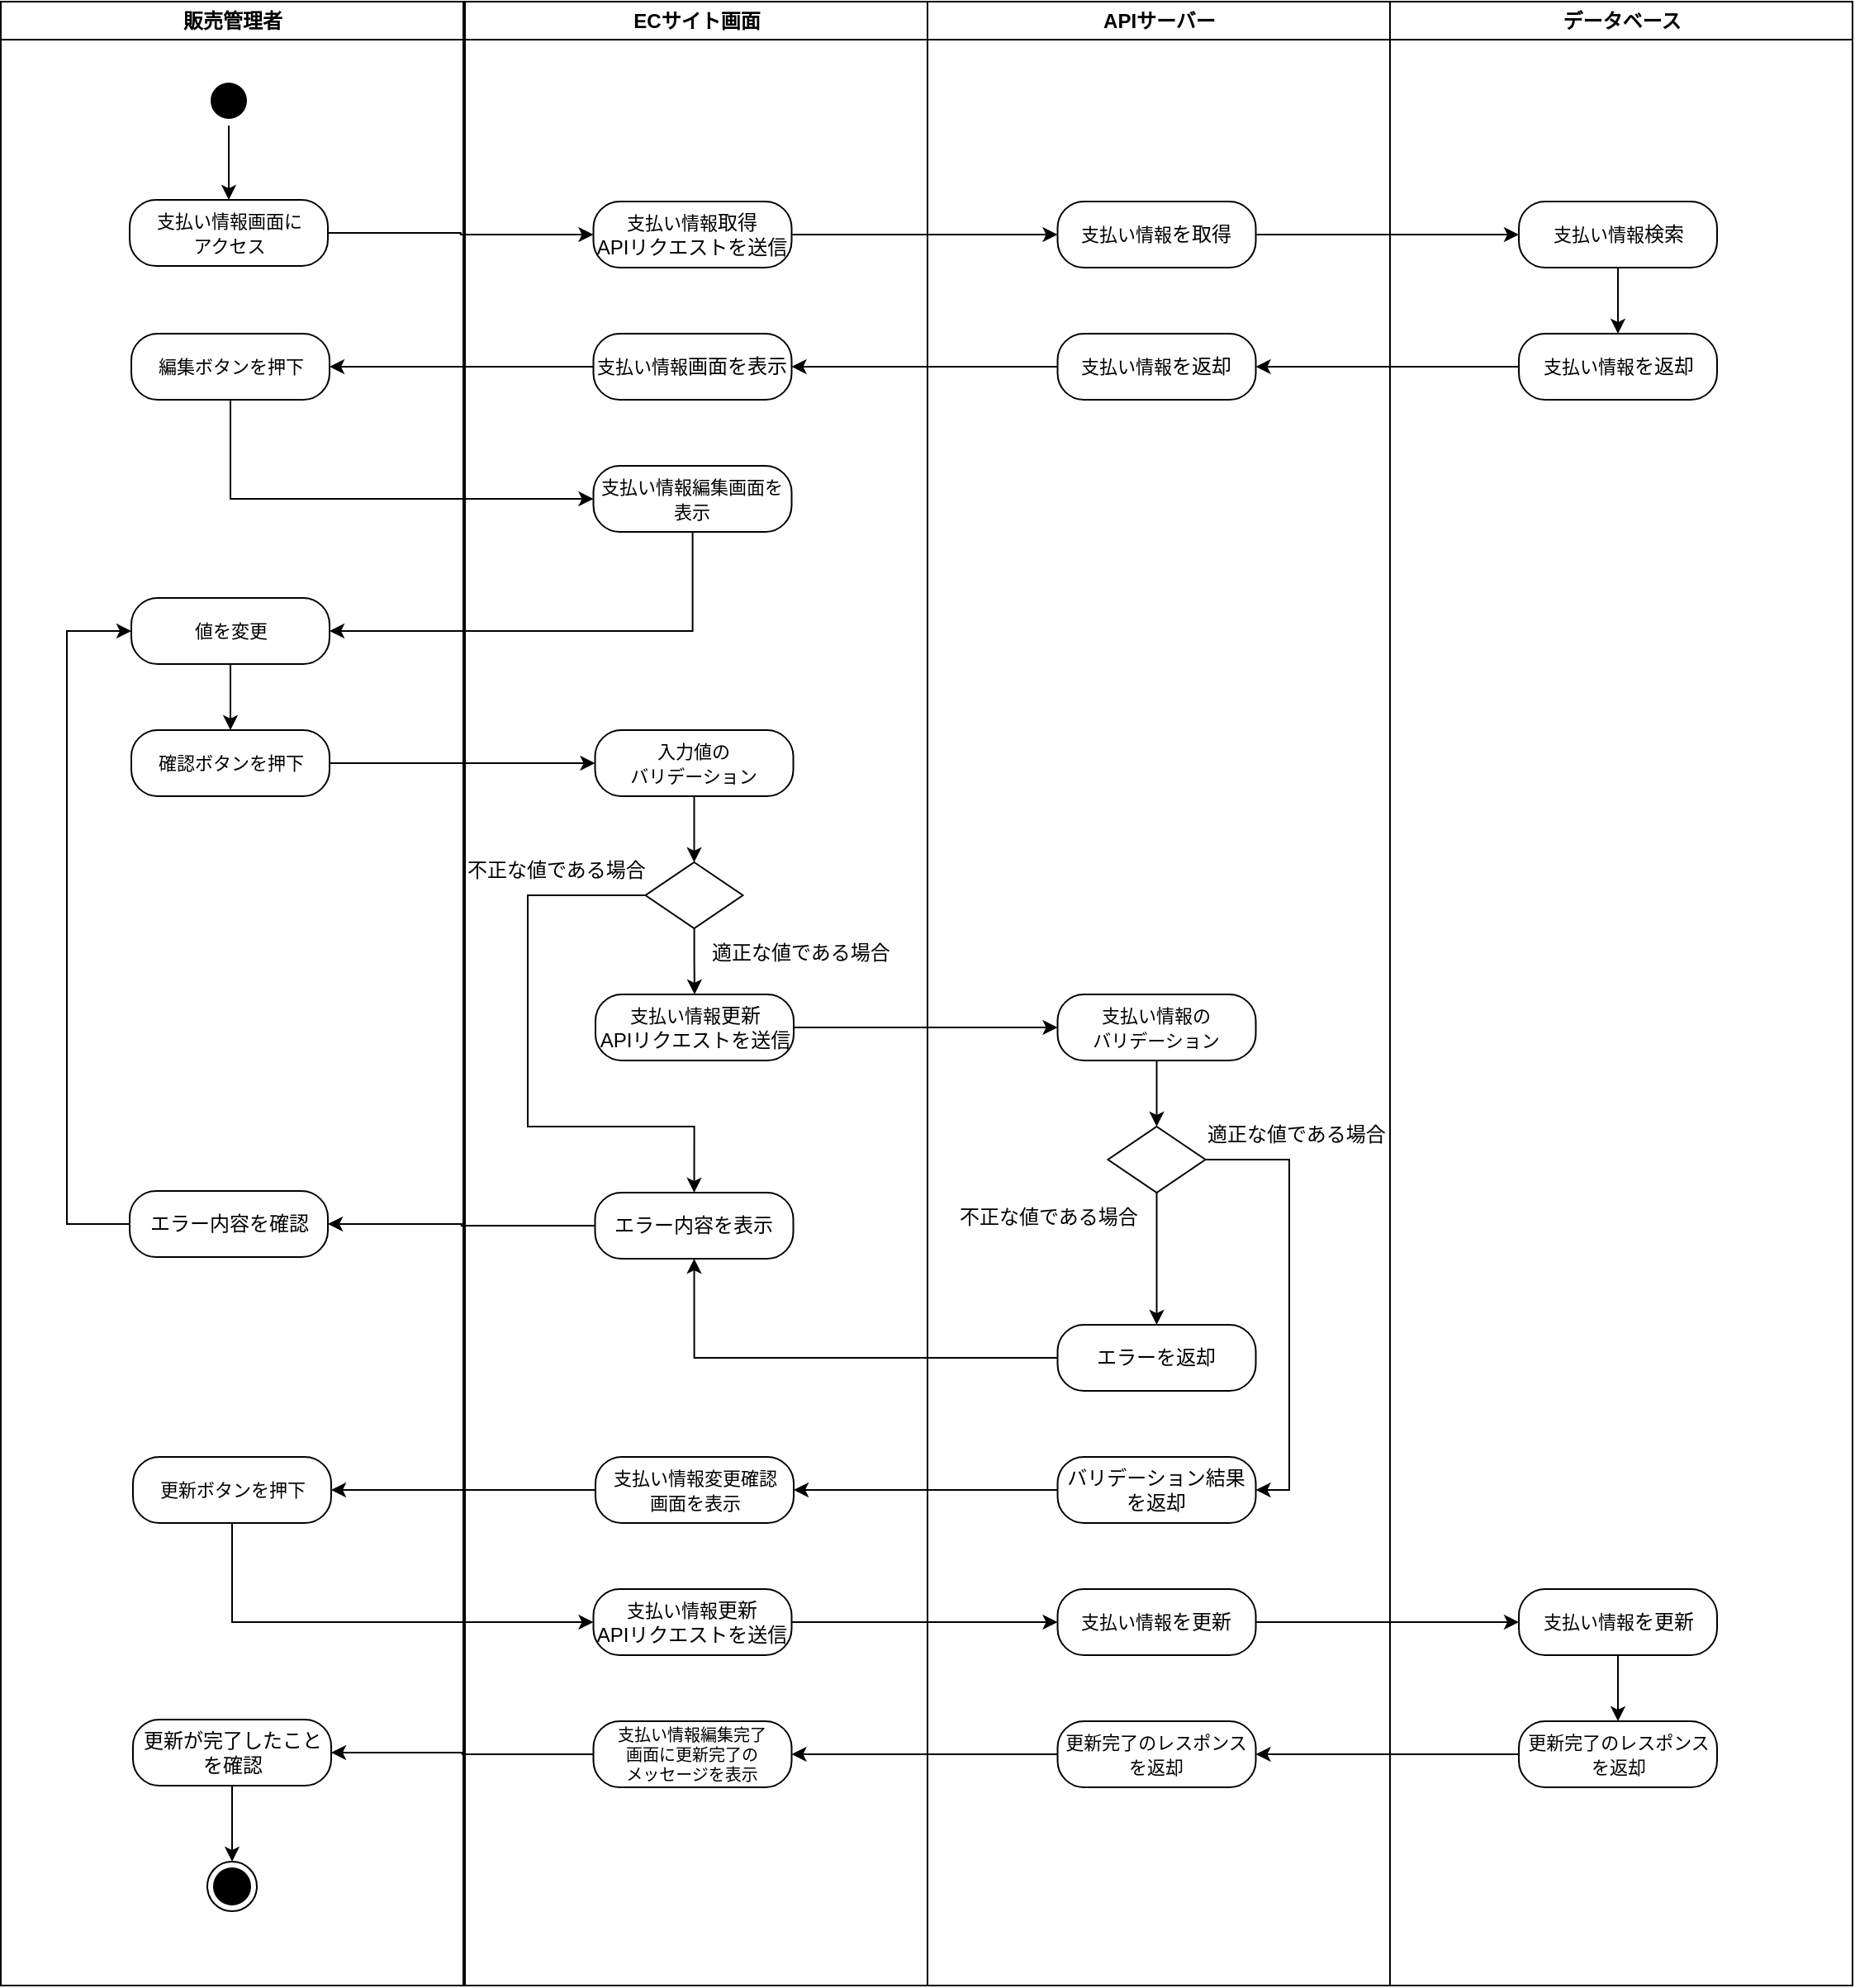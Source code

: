 <mxfile version="24.4.8" type="google">
  <diagram name="Page-1" id="e7e014a7-5840-1c2e-5031-d8a46d1fe8dd">
    <mxGraphModel grid="0" page="0" gridSize="10" guides="1" tooltips="1" connect="1" arrows="1" fold="1" pageScale="1" pageWidth="1169" pageHeight="826" background="none" math="0" shadow="0">
      <root>
        <mxCell id="0" />
        <mxCell id="1" parent="0" />
        <mxCell id="2" value="販売管理者" style="swimlane;whiteSpace=wrap" vertex="1" parent="1">
          <mxGeometry x="160.5" y="39" width="280" height="1201" as="geometry" />
        </mxCell>
        <mxCell id="jm9fpF-__gH5ew6w-gA--67" style="edgeStyle=orthogonalEdgeStyle;rounded=0;orthogonalLoop=1;jettySize=auto;html=1;entryX=0.5;entryY=0;entryDx=0;entryDy=0;" edge="1" parent="2" source="5" target="jm9fpF-__gH5ew6w-gA--20">
          <mxGeometry relative="1" as="geometry" />
        </mxCell>
        <mxCell id="5" value="" style="ellipse;shape=startState;fillColor=#000000;strokeColor=none;" vertex="1" parent="2">
          <mxGeometry x="123" y="45" width="30" height="30" as="geometry" />
        </mxCell>
        <mxCell id="jm9fpF-__gH5ew6w-gA--20" value="&lt;font style=&quot;font-size: 11px;&quot;&gt;支払い情報画面に&lt;/font&gt;&lt;div&gt;&lt;font style=&quot;font-size: 11px;&quot;&gt;アクセス&lt;/font&gt;&lt;/div&gt;" style="rounded=1;whiteSpace=wrap;html=1;arcSize=40;" vertex="1" parent="2">
          <mxGeometry x="78" y="120" width="120" height="40" as="geometry" />
        </mxCell>
        <mxCell id="jm9fpF-__gH5ew6w-gA--23" value="&lt;span style=&quot;font-size: 11px;&quot;&gt;編集ボタンを押下&lt;/span&gt;" style="rounded=1;whiteSpace=wrap;html=1;arcSize=40;" vertex="1" parent="2">
          <mxGeometry x="79" y="201" width="120" height="40" as="geometry" />
        </mxCell>
        <mxCell id="3cqifMoIhlbB1kRxvU-v-34" style="edgeStyle=orthogonalEdgeStyle;rounded=0;orthogonalLoop=1;jettySize=auto;html=1;entryX=0;entryY=0.5;entryDx=0;entryDy=0;" edge="1" parent="2" source="jm9fpF-__gH5ew6w-gA--41" target="3cqifMoIhlbB1kRxvU-v-18">
          <mxGeometry relative="1" as="geometry">
            <Array as="points">
              <mxPoint x="40" y="740" />
              <mxPoint x="40" y="381" />
            </Array>
          </mxGeometry>
        </mxCell>
        <mxCell id="jm9fpF-__gH5ew6w-gA--41" value="&lt;font style=&quot;font-size: 12px;&quot;&gt;エラー内容を確認&lt;/font&gt;" style="rounded=1;whiteSpace=wrap;html=1;arcSize=40;" vertex="1" parent="2">
          <mxGeometry x="78" y="720" width="120" height="40" as="geometry" />
        </mxCell>
        <mxCell id="jm9fpF-__gH5ew6w-gA--69" style="edgeStyle=orthogonalEdgeStyle;rounded=0;orthogonalLoop=1;jettySize=auto;html=1;entryX=0.5;entryY=0;entryDx=0;entryDy=0;" edge="1" parent="2" source="jm9fpF-__gH5ew6w-gA--65" target="jm9fpF-__gH5ew6w-gA--68">
          <mxGeometry relative="1" as="geometry" />
        </mxCell>
        <mxCell id="jm9fpF-__gH5ew6w-gA--65" value="更新が完了したことを確認" style="rounded=1;whiteSpace=wrap;html=1;arcSize=40;" vertex="1" parent="2">
          <mxGeometry x="80" y="1040" width="120" height="40" as="geometry" />
        </mxCell>
        <mxCell id="jm9fpF-__gH5ew6w-gA--68" value="" style="ellipse;html=1;shape=endState;fillColor=#000000;strokeColor=default;" vertex="1" parent="2">
          <mxGeometry x="125" y="1126" width="30" height="30" as="geometry" />
        </mxCell>
        <mxCell id="3cqifMoIhlbB1kRxvU-v-32" style="edgeStyle=orthogonalEdgeStyle;rounded=0;orthogonalLoop=1;jettySize=auto;html=1;entryX=0.5;entryY=0;entryDx=0;entryDy=0;" edge="1" parent="2" source="3cqifMoIhlbB1kRxvU-v-18" target="3cqifMoIhlbB1kRxvU-v-20">
          <mxGeometry relative="1" as="geometry" />
        </mxCell>
        <mxCell id="3cqifMoIhlbB1kRxvU-v-18" value="&lt;span style=&quot;font-size: 11px;&quot;&gt;値を変更&lt;/span&gt;" style="rounded=1;whiteSpace=wrap;html=1;arcSize=40;" vertex="1" parent="2">
          <mxGeometry x="79" y="361" width="120" height="40" as="geometry" />
        </mxCell>
        <mxCell id="3cqifMoIhlbB1kRxvU-v-20" value="&lt;span style=&quot;font-size: 11px;&quot;&gt;確認ボタンを押下&lt;/span&gt;" style="rounded=1;whiteSpace=wrap;html=1;arcSize=40;" vertex="1" parent="2">
          <mxGeometry x="79" y="441" width="120" height="40" as="geometry" />
        </mxCell>
        <mxCell id="3cqifMoIhlbB1kRxvU-v-24" value="&lt;span style=&quot;font-size: 11px;&quot;&gt;更新ボタンを押下&lt;/span&gt;" style="rounded=1;whiteSpace=wrap;html=1;arcSize=40;" vertex="1" parent="2">
          <mxGeometry x="80" y="881" width="120" height="40" as="geometry" />
        </mxCell>
        <mxCell id="3" value="ECサイト画面" style="swimlane;whiteSpace=wrap;startSize=23;" vertex="1" parent="1">
          <mxGeometry x="441.5" y="39" width="280" height="1201" as="geometry" />
        </mxCell>
        <mxCell id="jm9fpF-__gH5ew6w-gA--21" value="&lt;div&gt;&lt;span style=&quot;font-size: 11px; background-color: initial;&quot;&gt;支払い情報&lt;/span&gt;取得&lt;/div&gt;APIリクエストを送信" style="rounded=1;whiteSpace=wrap;html=1;arcSize=40;" vertex="1" parent="3">
          <mxGeometry x="77.75" y="121" width="120" height="40" as="geometry" />
        </mxCell>
        <mxCell id="jm9fpF-__gH5ew6w-gA--26" value="&lt;span style=&quot;font-size: 11px;&quot;&gt;支払い情報&lt;/span&gt;&lt;span style=&quot;font-size: 11px;&quot;&gt;編集画面を&lt;/span&gt;&lt;div&gt;&lt;span style=&quot;font-size: 11px;&quot;&gt;表示&lt;/span&gt;&lt;/div&gt;" style="rounded=1;whiteSpace=wrap;html=1;arcSize=40;" vertex="1" parent="3">
          <mxGeometry x="77.75" y="281" width="120" height="40" as="geometry" />
        </mxCell>
        <mxCell id="jm9fpF-__gH5ew6w-gA--35" style="edgeStyle=orthogonalEdgeStyle;rounded=0;orthogonalLoop=1;jettySize=auto;html=1;entryX=0.5;entryY=0;entryDx=0;entryDy=0;" edge="1" parent="3" source="jm9fpF-__gH5ew6w-gA--31" target="jm9fpF-__gH5ew6w-gA--32">
          <mxGeometry relative="1" as="geometry" />
        </mxCell>
        <mxCell id="jm9fpF-__gH5ew6w-gA--31" value="&lt;span style=&quot;font-size: 11px;&quot;&gt;入力値の&lt;/span&gt;&lt;div&gt;&lt;span style=&quot;font-size: 11px;&quot;&gt;バリデーション&lt;/span&gt;&lt;/div&gt;" style="rounded=1;whiteSpace=wrap;html=1;arcSize=40;" vertex="1" parent="3">
          <mxGeometry x="78.75" y="441" width="120" height="40" as="geometry" />
        </mxCell>
        <mxCell id="5-VuOnmddn5Kc5zJFQEK-48" style="edgeStyle=orthogonalEdgeStyle;rounded=0;orthogonalLoop=1;jettySize=auto;html=1;entryX=0.5;entryY=0;entryDx=0;entryDy=0;exitX=0;exitY=0.5;exitDx=0;exitDy=0;" edge="1" parent="3" source="jm9fpF-__gH5ew6w-gA--32" target="jm9fpF-__gH5ew6w-gA--40">
          <mxGeometry relative="1" as="geometry">
            <Array as="points">
              <mxPoint x="38" y="541" />
              <mxPoint x="38" y="681" />
              <mxPoint x="139" y="681" />
            </Array>
          </mxGeometry>
        </mxCell>
        <mxCell id="5-VuOnmddn5Kc5zJFQEK-49" style="edgeStyle=orthogonalEdgeStyle;rounded=0;orthogonalLoop=1;jettySize=auto;html=1;entryX=0.5;entryY=0;entryDx=0;entryDy=0;" edge="1" parent="3" source="jm9fpF-__gH5ew6w-gA--32" target="5-VuOnmddn5Kc5zJFQEK-44">
          <mxGeometry relative="1" as="geometry" />
        </mxCell>
        <mxCell id="jm9fpF-__gH5ew6w-gA--32" value="" style="rhombus;whiteSpace=wrap;html=1;" vertex="1" parent="3">
          <mxGeometry x="109.25" y="521" width="59" height="40" as="geometry" />
        </mxCell>
        <mxCell id="jm9fpF-__gH5ew6w-gA--36" value="適正な値である場合" style="text;html=1;align=center;verticalAlign=middle;whiteSpace=wrap;rounded=0;" vertex="1" parent="3">
          <mxGeometry x="148.5" y="561" width="110" height="30" as="geometry" />
        </mxCell>
        <mxCell id="jm9fpF-__gH5ew6w-gA--37" value="不正な値である場合" style="text;html=1;align=center;verticalAlign=middle;whiteSpace=wrap;rounded=0;" vertex="1" parent="3">
          <mxGeometry y="511" width="110" height="30" as="geometry" />
        </mxCell>
        <mxCell id="jm9fpF-__gH5ew6w-gA--40" value="&lt;font style=&quot;font-size: 12px;&quot;&gt;エラー内容を表示&lt;/font&gt;" style="rounded=1;whiteSpace=wrap;html=1;arcSize=40;" vertex="1" parent="3">
          <mxGeometry x="78.75" y="721" width="120" height="40" as="geometry" />
        </mxCell>
        <mxCell id="jm9fpF-__gH5ew6w-gA--64" value="&lt;font style=&quot;font-size: 10px;&quot;&gt;支払い情報編集完了&lt;/font&gt;&lt;div&gt;&lt;font style=&quot;font-size: 10px;&quot;&gt;画面に&lt;/font&gt;&lt;span style=&quot;background-color: initial;&quot;&gt;更新完了の&lt;/span&gt;&lt;div style=&quot;font-size: 10px;&quot;&gt;&lt;font style=&quot;font-size: 10px;&quot;&gt;メッセージを表示&lt;/font&gt;&lt;/div&gt;&lt;/div&gt;" style="rounded=1;whiteSpace=wrap;html=1;arcSize=40;fontSize=10;" vertex="1" parent="3">
          <mxGeometry x="77.75" y="1041" width="120" height="40" as="geometry" />
        </mxCell>
        <mxCell id="5-VuOnmddn5Kc5zJFQEK-44" value="&lt;div&gt;&lt;font style=&quot;font-size: 12px;&quot;&gt;&lt;span style=&quot;font-size: 11px; background-color: initial;&quot;&gt;支払い情報&lt;/span&gt;更新&lt;/font&gt;&lt;/div&gt;&lt;font style=&quot;font-size: 12px;&quot;&gt;APIリクエストを送信&lt;/font&gt;" style="rounded=1;whiteSpace=wrap;html=1;arcSize=40;" vertex="1" parent="3">
          <mxGeometry x="79" y="601" width="120" height="40" as="geometry" />
        </mxCell>
        <mxCell id="3cqifMoIhlbB1kRxvU-v-12" value="&lt;div&gt;&lt;span style=&quot;font-size: 11px; background-color: initial;&quot;&gt;支払い情報&lt;/span&gt;画面を表示&lt;/div&gt;" style="rounded=1;whiteSpace=wrap;html=1;arcSize=40;" vertex="1" parent="3">
          <mxGeometry x="77.75" y="201" width="120" height="40" as="geometry" />
        </mxCell>
        <mxCell id="3cqifMoIhlbB1kRxvU-v-22" value="&lt;span style=&quot;font-size: 11px;&quot;&gt;支払い情報&lt;/span&gt;&lt;span style=&quot;font-size: 11px;&quot;&gt;変更確認&lt;/span&gt;&lt;div&gt;&lt;span style=&quot;font-size: 11px;&quot;&gt;画面を&lt;/span&gt;&lt;span style=&quot;font-size: 11px; background-color: initial;&quot;&gt;表示&lt;/span&gt;&lt;/div&gt;" style="rounded=1;whiteSpace=wrap;html=1;arcSize=40;" vertex="1" parent="3">
          <mxGeometry x="79" y="881" width="120" height="40" as="geometry" />
        </mxCell>
        <mxCell id="3cqifMoIhlbB1kRxvU-v-25" value="&lt;div&gt;&lt;font style=&quot;font-size: 12px;&quot;&gt;&lt;span style=&quot;font-size: 11px; background-color: initial;&quot;&gt;支払い情報&lt;/span&gt;更新&lt;/font&gt;&lt;/div&gt;&lt;font style=&quot;font-size: 12px;&quot;&gt;APIリクエストを送信&lt;/font&gt;" style="rounded=1;whiteSpace=wrap;html=1;arcSize=40;" vertex="1" parent="3">
          <mxGeometry x="77.75" y="961" width="120" height="40" as="geometry" />
        </mxCell>
        <mxCell id="jm9fpF-__gH5ew6w-gA--10" value="APIサーバー" style="swimlane;whiteSpace=wrap;startSize=23;" vertex="1" parent="1">
          <mxGeometry x="721.5" y="39" width="280" height="1201" as="geometry" />
        </mxCell>
        <mxCell id="jm9fpF-__gH5ew6w-gA--48" style="edgeStyle=orthogonalEdgeStyle;rounded=0;orthogonalLoop=1;jettySize=auto;html=1;entryX=0.5;entryY=0;entryDx=0;entryDy=0;" edge="1" parent="jm9fpF-__gH5ew6w-gA--10" source="jm9fpF-__gH5ew6w-gA--45" target="jm9fpF-__gH5ew6w-gA--47">
          <mxGeometry relative="1" as="geometry" />
        </mxCell>
        <mxCell id="jm9fpF-__gH5ew6w-gA--45" value="&lt;span style=&quot;font-size: 11px;&quot;&gt;支払い情報&lt;/span&gt;&lt;span style=&quot;font-size: 11px;&quot;&gt;の&lt;/span&gt;&lt;div&gt;&lt;span style=&quot;font-size: 11px;&quot;&gt;バリデーション&lt;/span&gt;&lt;/div&gt;" style="rounded=1;whiteSpace=wrap;html=1;arcSize=40;" vertex="1" parent="jm9fpF-__gH5ew6w-gA--10">
          <mxGeometry x="78.75" y="601" width="120" height="40" as="geometry" />
        </mxCell>
        <mxCell id="jm9fpF-__gH5ew6w-gA--51" style="edgeStyle=orthogonalEdgeStyle;rounded=0;orthogonalLoop=1;jettySize=auto;html=1;entryX=0.5;entryY=0;entryDx=0;entryDy=0;" edge="1" parent="jm9fpF-__gH5ew6w-gA--10" source="jm9fpF-__gH5ew6w-gA--47" target="jm9fpF-__gH5ew6w-gA--49">
          <mxGeometry relative="1" as="geometry" />
        </mxCell>
        <mxCell id="3cqifMoIhlbB1kRxvU-v-21" style="edgeStyle=orthogonalEdgeStyle;rounded=0;orthogonalLoop=1;jettySize=auto;html=1;entryX=1;entryY=0.5;entryDx=0;entryDy=0;" edge="1" parent="jm9fpF-__gH5ew6w-gA--10" source="jm9fpF-__gH5ew6w-gA--47" target="jm9fpF-__gH5ew6w-gA--50">
          <mxGeometry relative="1" as="geometry">
            <Array as="points">
              <mxPoint x="219" y="701" />
              <mxPoint x="219" y="901" />
            </Array>
          </mxGeometry>
        </mxCell>
        <mxCell id="jm9fpF-__gH5ew6w-gA--47" value="" style="rhombus;whiteSpace=wrap;html=1;" vertex="1" parent="jm9fpF-__gH5ew6w-gA--10">
          <mxGeometry x="109.25" y="681" width="59" height="40" as="geometry" />
        </mxCell>
        <mxCell id="jm9fpF-__gH5ew6w-gA--49" value="&lt;font style=&quot;font-size: 12px;&quot;&gt;エラーを返却&lt;/font&gt;" style="rounded=1;whiteSpace=wrap;html=1;arcSize=40;" vertex="1" parent="jm9fpF-__gH5ew6w-gA--10">
          <mxGeometry x="78.75" y="801" width="120" height="40" as="geometry" />
        </mxCell>
        <mxCell id="jm9fpF-__gH5ew6w-gA--50" value="&lt;font style=&quot;font-size: 12px;&quot;&gt;バリデーション結果を返却&lt;/font&gt;" style="rounded=1;whiteSpace=wrap;html=1;arcSize=40;" vertex="1" parent="jm9fpF-__gH5ew6w-gA--10">
          <mxGeometry x="78.75" y="881" width="120" height="40" as="geometry" />
        </mxCell>
        <mxCell id="jm9fpF-__gH5ew6w-gA--54" value="適正な値である場合" style="text;html=1;align=center;verticalAlign=middle;whiteSpace=wrap;rounded=0;" vertex="1" parent="jm9fpF-__gH5ew6w-gA--10">
          <mxGeometry x="168.25" y="671" width="110" height="30" as="geometry" />
        </mxCell>
        <mxCell id="jm9fpF-__gH5ew6w-gA--55" value="不正な値である場合" style="text;html=1;align=center;verticalAlign=middle;whiteSpace=wrap;rounded=0;" vertex="1" parent="jm9fpF-__gH5ew6w-gA--10">
          <mxGeometry x="18.5" y="721" width="110" height="30" as="geometry" />
        </mxCell>
        <mxCell id="jm9fpF-__gH5ew6w-gA--59" value="&lt;span style=&quot;font-size: 11px;&quot;&gt;更新完了のレスポンス&lt;/span&gt;&lt;div&gt;&lt;span style=&quot;font-size: 11px;&quot;&gt;を返却&lt;/span&gt;&lt;/div&gt;" style="rounded=1;whiteSpace=wrap;html=1;arcSize=40;" vertex="1" parent="jm9fpF-__gH5ew6w-gA--10">
          <mxGeometry x="78.75" y="1041" width="120" height="40" as="geometry" />
        </mxCell>
        <mxCell id="3cqifMoIhlbB1kRxvU-v-6" value="&lt;div&gt;&lt;span style=&quot;font-size: 11px; background-color: initial;&quot;&gt;支払い情報&lt;/span&gt;を取得&lt;/div&gt;" style="rounded=1;whiteSpace=wrap;html=1;arcSize=40;" vertex="1" parent="jm9fpF-__gH5ew6w-gA--10">
          <mxGeometry x="78.75" y="121" width="120" height="40" as="geometry" />
        </mxCell>
        <mxCell id="3cqifMoIhlbB1kRxvU-v-11" value="&lt;div&gt;&lt;span style=&quot;font-size: 11px; background-color: initial;&quot;&gt;支払い情報&lt;/span&gt;を返却&lt;/div&gt;" style="rounded=1;whiteSpace=wrap;html=1;arcSize=40;" vertex="1" parent="jm9fpF-__gH5ew6w-gA--10">
          <mxGeometry x="78.75" y="201" width="120" height="40" as="geometry" />
        </mxCell>
        <mxCell id="3cqifMoIhlbB1kRxvU-v-26" value="&lt;font style=&quot;font-size: 12px;&quot;&gt;&lt;span style=&quot;font-size: 11px;&quot;&gt;支払い情報&lt;/span&gt;を更新&lt;/font&gt;" style="rounded=1;whiteSpace=wrap;html=1;arcSize=40;" vertex="1" parent="jm9fpF-__gH5ew6w-gA--10">
          <mxGeometry x="78.75" y="961" width="120" height="40" as="geometry" />
        </mxCell>
        <mxCell id="jm9fpF-__gH5ew6w-gA--15" value="データベース" style="swimlane;whiteSpace=wrap;startSize=23;" vertex="1" parent="1">
          <mxGeometry x="1001.5" y="39" width="280" height="1201" as="geometry" />
        </mxCell>
        <mxCell id="5-VuOnmddn5Kc5zJFQEK-53" style="edgeStyle=orthogonalEdgeStyle;rounded=0;orthogonalLoop=1;jettySize=auto;html=1;entryX=0.5;entryY=0;entryDx=0;entryDy=0;" edge="1" parent="jm9fpF-__gH5ew6w-gA--15" source="jm9fpF-__gH5ew6w-gA--19" target="5-VuOnmddn5Kc5zJFQEK-52">
          <mxGeometry relative="1" as="geometry" />
        </mxCell>
        <mxCell id="jm9fpF-__gH5ew6w-gA--19" value="&lt;font style=&quot;font-size: 12px;&quot;&gt;&lt;span style=&quot;font-size: 11px;&quot;&gt;支払い情報&lt;/span&gt;を更新&lt;/font&gt;" style="rounded=1;whiteSpace=wrap;html=1;arcSize=40;" vertex="1" parent="jm9fpF-__gH5ew6w-gA--15">
          <mxGeometry x="78" y="961" width="120" height="40" as="geometry" />
        </mxCell>
        <mxCell id="5-VuOnmddn5Kc5zJFQEK-52" value="&lt;span style=&quot;font-size: 11px;&quot;&gt;更新完了のレスポンス&lt;/span&gt;&lt;div&gt;&lt;span style=&quot;font-size: 11px;&quot;&gt;を返却&lt;/span&gt;&lt;/div&gt;" style="rounded=1;whiteSpace=wrap;html=1;arcSize=40;" vertex="1" parent="jm9fpF-__gH5ew6w-gA--15">
          <mxGeometry x="78" y="1041" width="120" height="40" as="geometry" />
        </mxCell>
        <mxCell id="3cqifMoIhlbB1kRxvU-v-13" style="edgeStyle=orthogonalEdgeStyle;rounded=0;orthogonalLoop=1;jettySize=auto;html=1;entryX=0.5;entryY=0;entryDx=0;entryDy=0;" edge="1" parent="jm9fpF-__gH5ew6w-gA--15" source="3cqifMoIhlbB1kRxvU-v-7" target="3cqifMoIhlbB1kRxvU-v-10">
          <mxGeometry relative="1" as="geometry" />
        </mxCell>
        <mxCell id="3cqifMoIhlbB1kRxvU-v-7" value="&lt;div&gt;&lt;span style=&quot;font-size: 11px; background-color: initial;&quot;&gt;支払い情報&lt;/span&gt;検索&lt;/div&gt;" style="rounded=1;whiteSpace=wrap;html=1;arcSize=40;" vertex="1" parent="jm9fpF-__gH5ew6w-gA--15">
          <mxGeometry x="78" y="121" width="120" height="40" as="geometry" />
        </mxCell>
        <mxCell id="3cqifMoIhlbB1kRxvU-v-10" value="&lt;div&gt;&lt;span style=&quot;font-size: 11px; background-color: initial;&quot;&gt;支払い情報&lt;/span&gt;を返却&lt;/div&gt;" style="rounded=1;whiteSpace=wrap;html=1;arcSize=40;" vertex="1" parent="jm9fpF-__gH5ew6w-gA--15">
          <mxGeometry x="78" y="201" width="120" height="40" as="geometry" />
        </mxCell>
        <mxCell id="jm9fpF-__gH5ew6w-gA--24" style="edgeStyle=orthogonalEdgeStyle;rounded=0;orthogonalLoop=1;jettySize=auto;html=1;entryX=0;entryY=0.5;entryDx=0;entryDy=0;" edge="1" parent="1" source="jm9fpF-__gH5ew6w-gA--20" target="jm9fpF-__gH5ew6w-gA--21">
          <mxGeometry relative="1" as="geometry" />
        </mxCell>
        <mxCell id="jm9fpF-__gH5ew6w-gA--43" style="edgeStyle=orthogonalEdgeStyle;rounded=0;orthogonalLoop=1;jettySize=auto;html=1;entryX=1;entryY=0.5;entryDx=0;entryDy=0;" edge="1" parent="1" source="jm9fpF-__gH5ew6w-gA--40" target="jm9fpF-__gH5ew6w-gA--41">
          <mxGeometry relative="1" as="geometry" />
        </mxCell>
        <mxCell id="jm9fpF-__gH5ew6w-gA--66" style="edgeStyle=orthogonalEdgeStyle;rounded=0;orthogonalLoop=1;jettySize=auto;html=1;entryX=1;entryY=0.5;entryDx=0;entryDy=0;" edge="1" parent="1" source="jm9fpF-__gH5ew6w-gA--64" target="jm9fpF-__gH5ew6w-gA--65">
          <mxGeometry relative="1" as="geometry" />
        </mxCell>
        <mxCell id="5-VuOnmddn5Kc5zJFQEK-45" style="edgeStyle=orthogonalEdgeStyle;rounded=0;orthogonalLoop=1;jettySize=auto;html=1;entryX=1;entryY=0.5;entryDx=0;entryDy=0;" edge="1" parent="1" source="jm9fpF-__gH5ew6w-gA--59" target="jm9fpF-__gH5ew6w-gA--64">
          <mxGeometry relative="1" as="geometry" />
        </mxCell>
        <mxCell id="5-VuOnmddn5Kc5zJFQEK-47" style="edgeStyle=orthogonalEdgeStyle;rounded=0;orthogonalLoop=1;jettySize=auto;html=1;entryX=0;entryY=0.5;entryDx=0;entryDy=0;" edge="1" parent="1" source="5-VuOnmddn5Kc5zJFQEK-44" target="jm9fpF-__gH5ew6w-gA--45">
          <mxGeometry relative="1" as="geometry" />
        </mxCell>
        <mxCell id="5-VuOnmddn5Kc5zJFQEK-50" style="edgeStyle=orthogonalEdgeStyle;rounded=0;orthogonalLoop=1;jettySize=auto;html=1;entryX=0.5;entryY=1;entryDx=0;entryDy=0;" edge="1" parent="1" source="jm9fpF-__gH5ew6w-gA--49" target="jm9fpF-__gH5ew6w-gA--40">
          <mxGeometry relative="1" as="geometry" />
        </mxCell>
        <mxCell id="5-VuOnmddn5Kc5zJFQEK-54" style="edgeStyle=orthogonalEdgeStyle;rounded=0;orthogonalLoop=1;jettySize=auto;html=1;entryX=1;entryY=0.5;entryDx=0;entryDy=0;" edge="1" parent="1" source="5-VuOnmddn5Kc5zJFQEK-52" target="jm9fpF-__gH5ew6w-gA--59">
          <mxGeometry relative="1" as="geometry" />
        </mxCell>
        <mxCell id="3cqifMoIhlbB1kRxvU-v-8" style="edgeStyle=orthogonalEdgeStyle;rounded=0;orthogonalLoop=1;jettySize=auto;html=1;entryX=0;entryY=0.5;entryDx=0;entryDy=0;" edge="1" parent="1" source="jm9fpF-__gH5ew6w-gA--21" target="3cqifMoIhlbB1kRxvU-v-6">
          <mxGeometry relative="1" as="geometry" />
        </mxCell>
        <mxCell id="3cqifMoIhlbB1kRxvU-v-9" style="edgeStyle=orthogonalEdgeStyle;rounded=0;orthogonalLoop=1;jettySize=auto;html=1;entryX=0;entryY=0.5;entryDx=0;entryDy=0;" edge="1" parent="1" source="3cqifMoIhlbB1kRxvU-v-6" target="3cqifMoIhlbB1kRxvU-v-7">
          <mxGeometry relative="1" as="geometry" />
        </mxCell>
        <mxCell id="3cqifMoIhlbB1kRxvU-v-14" style="edgeStyle=orthogonalEdgeStyle;rounded=0;orthogonalLoop=1;jettySize=auto;html=1;entryX=1;entryY=0.5;entryDx=0;entryDy=0;" edge="1" parent="1" source="3cqifMoIhlbB1kRxvU-v-10" target="3cqifMoIhlbB1kRxvU-v-11">
          <mxGeometry relative="1" as="geometry" />
        </mxCell>
        <mxCell id="3cqifMoIhlbB1kRxvU-v-15" style="edgeStyle=orthogonalEdgeStyle;rounded=0;orthogonalLoop=1;jettySize=auto;html=1;entryX=1;entryY=0.5;entryDx=0;entryDy=0;" edge="1" parent="1" source="3cqifMoIhlbB1kRxvU-v-11" target="3cqifMoIhlbB1kRxvU-v-12">
          <mxGeometry relative="1" as="geometry" />
        </mxCell>
        <mxCell id="3cqifMoIhlbB1kRxvU-v-16" style="edgeStyle=orthogonalEdgeStyle;rounded=0;orthogonalLoop=1;jettySize=auto;html=1;entryX=1;entryY=0.5;entryDx=0;entryDy=0;" edge="1" parent="1" source="3cqifMoIhlbB1kRxvU-v-12" target="jm9fpF-__gH5ew6w-gA--23">
          <mxGeometry relative="1" as="geometry" />
        </mxCell>
        <mxCell id="3cqifMoIhlbB1kRxvU-v-17" style="edgeStyle=orthogonalEdgeStyle;rounded=0;orthogonalLoop=1;jettySize=auto;html=1;entryX=0;entryY=0.5;entryDx=0;entryDy=0;" edge="1" parent="1" source="jm9fpF-__gH5ew6w-gA--23" target="jm9fpF-__gH5ew6w-gA--26">
          <mxGeometry relative="1" as="geometry">
            <Array as="points">
              <mxPoint x="299" y="340" />
            </Array>
          </mxGeometry>
        </mxCell>
        <mxCell id="3cqifMoIhlbB1kRxvU-v-19" style="edgeStyle=orthogonalEdgeStyle;rounded=0;orthogonalLoop=1;jettySize=auto;html=1;entryX=1;entryY=0.5;entryDx=0;entryDy=0;" edge="1" parent="1" source="jm9fpF-__gH5ew6w-gA--26" target="3cqifMoIhlbB1kRxvU-v-18">
          <mxGeometry relative="1" as="geometry">
            <Array as="points">
              <mxPoint x="579" y="420" />
            </Array>
          </mxGeometry>
        </mxCell>
        <mxCell id="3cqifMoIhlbB1kRxvU-v-23" style="edgeStyle=orthogonalEdgeStyle;rounded=0;orthogonalLoop=1;jettySize=auto;html=1;entryX=1;entryY=0.5;entryDx=0;entryDy=0;" edge="1" parent="1" source="jm9fpF-__gH5ew6w-gA--50" target="3cqifMoIhlbB1kRxvU-v-22">
          <mxGeometry relative="1" as="geometry" />
        </mxCell>
        <mxCell id="3cqifMoIhlbB1kRxvU-v-27" style="edgeStyle=orthogonalEdgeStyle;rounded=0;orthogonalLoop=1;jettySize=auto;html=1;entryX=1;entryY=0.5;entryDx=0;entryDy=0;" edge="1" parent="1" source="3cqifMoIhlbB1kRxvU-v-22" target="3cqifMoIhlbB1kRxvU-v-24">
          <mxGeometry relative="1" as="geometry" />
        </mxCell>
        <mxCell id="3cqifMoIhlbB1kRxvU-v-29" style="edgeStyle=orthogonalEdgeStyle;rounded=0;orthogonalLoop=1;jettySize=auto;html=1;entryX=0;entryY=0.5;entryDx=0;entryDy=0;" edge="1" parent="1" source="3cqifMoIhlbB1kRxvU-v-24" target="3cqifMoIhlbB1kRxvU-v-25">
          <mxGeometry relative="1" as="geometry">
            <Array as="points">
              <mxPoint x="300" y="1020" />
            </Array>
          </mxGeometry>
        </mxCell>
        <mxCell id="3cqifMoIhlbB1kRxvU-v-30" style="edgeStyle=orthogonalEdgeStyle;rounded=0;orthogonalLoop=1;jettySize=auto;html=1;entryX=0;entryY=0.5;entryDx=0;entryDy=0;" edge="1" parent="1" source="3cqifMoIhlbB1kRxvU-v-25" target="3cqifMoIhlbB1kRxvU-v-26">
          <mxGeometry relative="1" as="geometry" />
        </mxCell>
        <mxCell id="3cqifMoIhlbB1kRxvU-v-31" style="edgeStyle=orthogonalEdgeStyle;rounded=0;orthogonalLoop=1;jettySize=auto;html=1;entryX=0;entryY=0.5;entryDx=0;entryDy=0;" edge="1" parent="1" source="3cqifMoIhlbB1kRxvU-v-26" target="jm9fpF-__gH5ew6w-gA--19">
          <mxGeometry relative="1" as="geometry" />
        </mxCell>
        <mxCell id="3cqifMoIhlbB1kRxvU-v-33" style="edgeStyle=orthogonalEdgeStyle;rounded=0;orthogonalLoop=1;jettySize=auto;html=1;entryX=0;entryY=0.5;entryDx=0;entryDy=0;" edge="1" parent="1" source="3cqifMoIhlbB1kRxvU-v-20" target="jm9fpF-__gH5ew6w-gA--31">
          <mxGeometry relative="1" as="geometry" />
        </mxCell>
      </root>
    </mxGraphModel>
  </diagram>
</mxfile>
